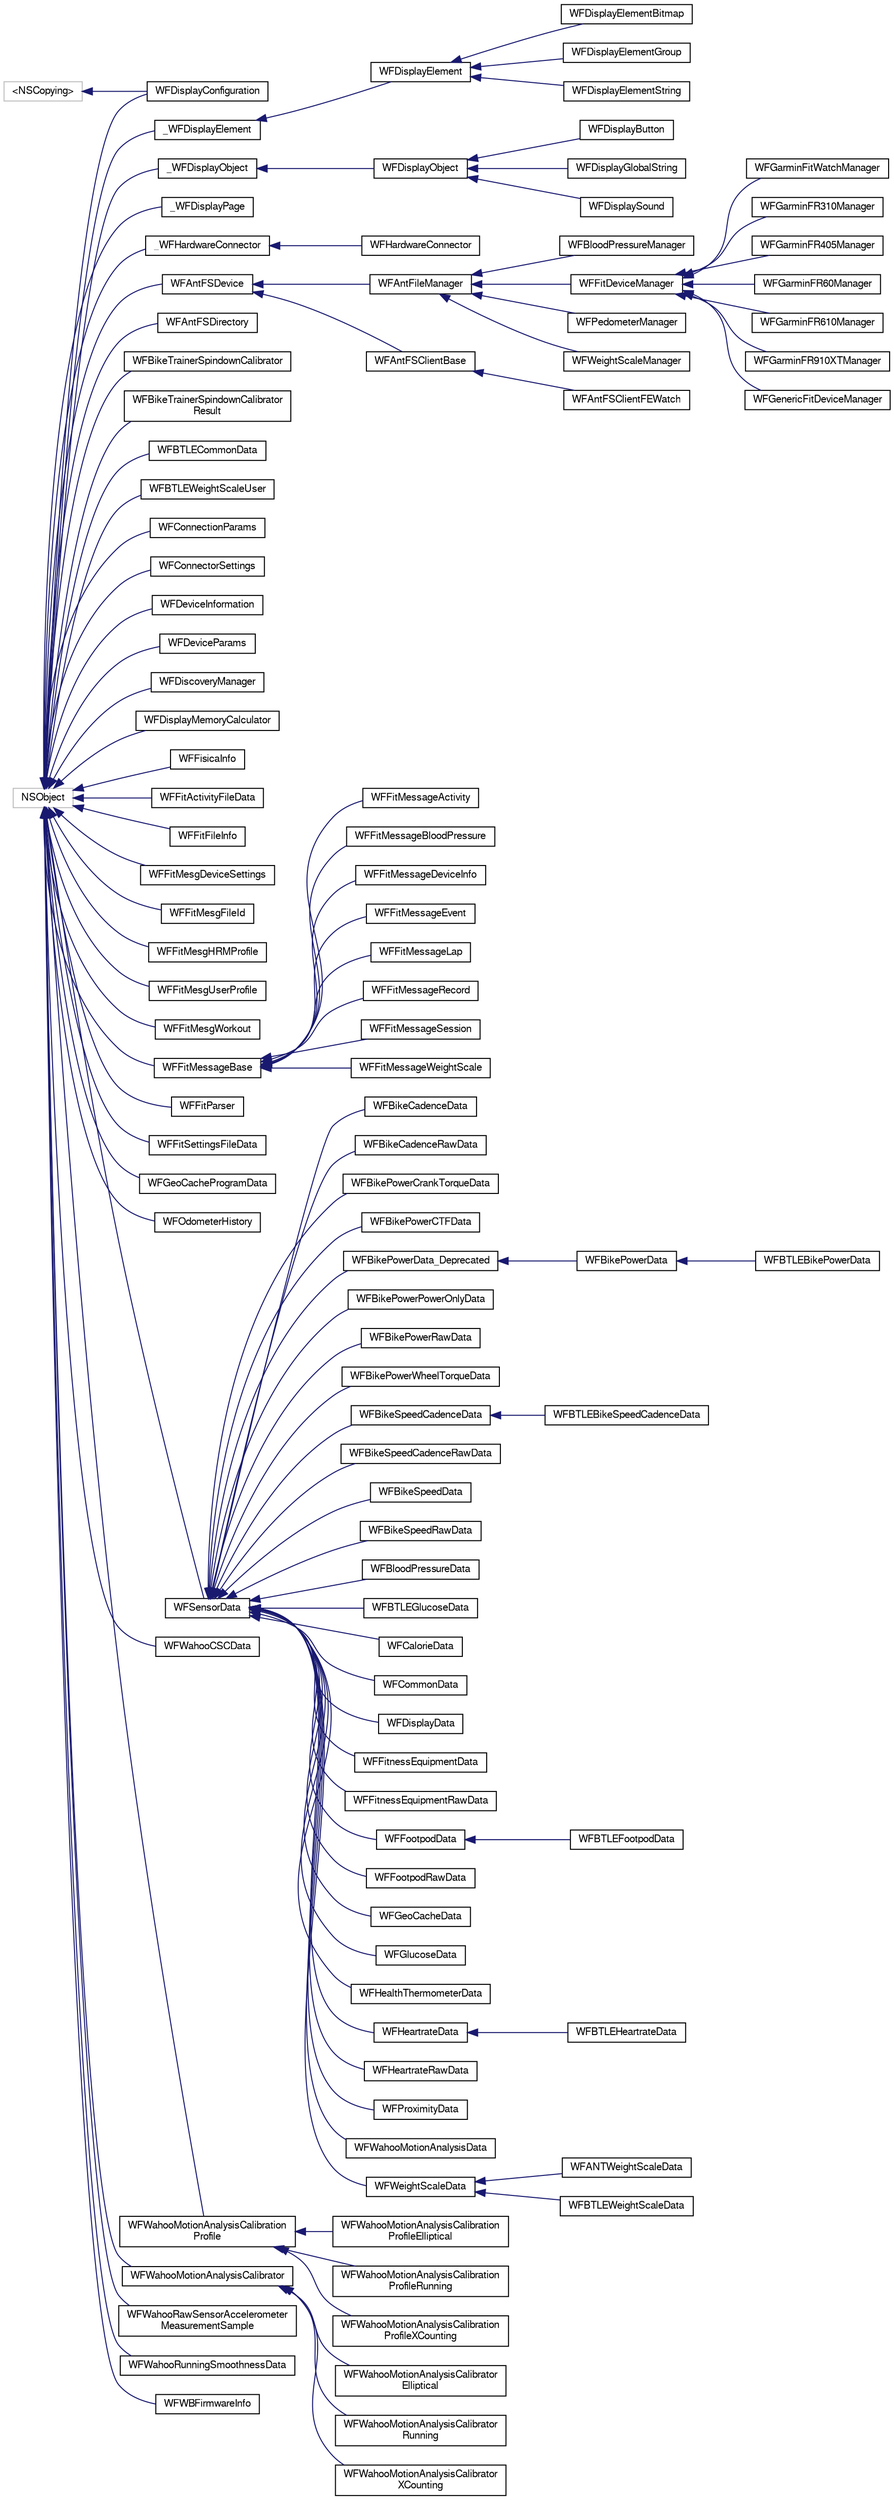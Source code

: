 digraph "Graphical Class Hierarchy"
{
  edge [fontname="FreeSans",fontsize="10",labelfontname="FreeSans",labelfontsize="10"];
  node [fontname="FreeSans",fontsize="10",shape=record];
  rankdir="LR";
  Node1 [label="\<NSCopying\>",height=0.2,width=0.4,color="grey75", fillcolor="white", style="filled"];
  Node1 -> Node2 [dir="back",color="midnightblue",fontsize="10",style="solid",fontname="FreeSans"];
  Node2 [label="WFDisplayConfiguration",height=0.2,width=0.4,color="black", fillcolor="white", style="filled",URL="$interface_w_f_display_configuration.html"];
  Node3 [label="NSObject",height=0.2,width=0.4,color="grey75", fillcolor="white", style="filled"];
  Node3 -> Node4 [dir="back",color="midnightblue",fontsize="10",style="solid",fontname="FreeSans"];
  Node4 [label="_WFDisplayElement",height=0.2,width=0.4,color="black", fillcolor="white", style="filled",URL="$interface___w_f_display_element.html"];
  Node4 -> Node5 [dir="back",color="midnightblue",fontsize="10",style="solid",fontname="FreeSans"];
  Node5 [label="WFDisplayElement",height=0.2,width=0.4,color="black", fillcolor="white", style="filled",URL="$interface_w_f_display_element.html"];
  Node5 -> Node6 [dir="back",color="midnightblue",fontsize="10",style="solid",fontname="FreeSans"];
  Node6 [label="WFDisplayElementBitmap",height=0.2,width=0.4,color="black", fillcolor="white", style="filled",URL="$interface_w_f_display_element_bitmap.html"];
  Node5 -> Node7 [dir="back",color="midnightblue",fontsize="10",style="solid",fontname="FreeSans"];
  Node7 [label="WFDisplayElementGroup",height=0.2,width=0.4,color="black", fillcolor="white", style="filled",URL="$interface_w_f_display_element_group.html"];
  Node5 -> Node8 [dir="back",color="midnightblue",fontsize="10",style="solid",fontname="FreeSans"];
  Node8 [label="WFDisplayElementString",height=0.2,width=0.4,color="black", fillcolor="white", style="filled",URL="$interface_w_f_display_element_string.html"];
  Node3 -> Node9 [dir="back",color="midnightblue",fontsize="10",style="solid",fontname="FreeSans"];
  Node9 [label="_WFDisplayObject",height=0.2,width=0.4,color="black", fillcolor="white", style="filled",URL="$interface___w_f_display_object.html"];
  Node9 -> Node10 [dir="back",color="midnightblue",fontsize="10",style="solid",fontname="FreeSans"];
  Node10 [label="WFDisplayObject",height=0.2,width=0.4,color="black", fillcolor="white", style="filled",URL="$interface_w_f_display_object.html"];
  Node10 -> Node11 [dir="back",color="midnightblue",fontsize="10",style="solid",fontname="FreeSans"];
  Node11 [label="WFDisplayButton",height=0.2,width=0.4,color="black", fillcolor="white", style="filled",URL="$interface_w_f_display_button.html"];
  Node10 -> Node12 [dir="back",color="midnightblue",fontsize="10",style="solid",fontname="FreeSans"];
  Node12 [label="WFDisplayGlobalString",height=0.2,width=0.4,color="black", fillcolor="white", style="filled",URL="$interface_w_f_display_global_string.html"];
  Node10 -> Node13 [dir="back",color="midnightblue",fontsize="10",style="solid",fontname="FreeSans"];
  Node13 [label="WFDisplaySound",height=0.2,width=0.4,color="black", fillcolor="white", style="filled",URL="$interface_w_f_display_sound.html"];
  Node3 -> Node14 [dir="back",color="midnightblue",fontsize="10",style="solid",fontname="FreeSans"];
  Node14 [label="_WFDisplayPage",height=0.2,width=0.4,color="black", fillcolor="white", style="filled",URL="$interface___w_f_display_page.html"];
  Node3 -> Node15 [dir="back",color="midnightblue",fontsize="10",style="solid",fontname="FreeSans"];
  Node15 [label="_WFHardwareConnector",height=0.2,width=0.4,color="black", fillcolor="white", style="filled",URL="$interface___w_f_hardware_connector.html",tooltip="Represents the internal-use base class for the WFHardwareConnector. "];
  Node15 -> Node16 [dir="back",color="midnightblue",fontsize="10",style="solid",fontname="FreeSans"];
  Node16 [label="WFHardwareConnector",height=0.2,width=0.4,color="black", fillcolor="white", style="filled",URL="$interface_w_f_hardware_connector.html",tooltip="The WFHardwareConnector represents the bridge between the fisica sensor receiver (dongle or case) and..."];
  Node3 -> Node17 [dir="back",color="midnightblue",fontsize="10",style="solid",fontname="FreeSans"];
  Node17 [label="WFAntFSDevice",height=0.2,width=0.4,color="black", fillcolor="white", style="filled",URL="$interface_w_f_ant_f_s_device.html",tooltip="Represents the base class for ANT FS device implementations. "];
  Node17 -> Node18 [dir="back",color="midnightblue",fontsize="10",style="solid",fontname="FreeSans"];
  Node18 [label="WFAntFileManager",height=0.2,width=0.4,color="black", fillcolor="white", style="filled",URL="$interface_w_f_ant_file_manager.html",tooltip="Provides a means of communicating with, and transferring data from an ANT FS device. "];
  Node18 -> Node19 [dir="back",color="midnightblue",fontsize="10",style="solid",fontname="FreeSans"];
  Node19 [label="WFBloodPressureManager",height=0.2,width=0.4,color="black", fillcolor="white", style="filled",URL="$interface_w_f_blood_pressure_manager.html",tooltip="Provides a means of communicating with, and transferring data from a Blood Pressure Profile ANT FS de..."];
  Node18 -> Node20 [dir="back",color="midnightblue",fontsize="10",style="solid",fontname="FreeSans"];
  Node20 [label="WFFitDeviceManager",height=0.2,width=0.4,color="black", fillcolor="white", style="filled",URL="$interface_w_f_fit_device_manager.html",tooltip="Provides a means of communicating with, and transferring data from an ANT FS fitness device..."];
  Node20 -> Node21 [dir="back",color="midnightblue",fontsize="10",style="solid",fontname="FreeSans"];
  Node21 [label="WFGarminFitWatchManager",height=0.2,width=0.4,color="black", fillcolor="white", style="filled",URL="$interface_w_f_garmin_fit_watch_manager.html",tooltip="Provides a means of communicating with, and transferring data from an unspecified model Garmin Fitnes..."];
  Node20 -> Node22 [dir="back",color="midnightblue",fontsize="10",style="solid",fontname="FreeSans"];
  Node22 [label="WFGarminFR310Manager",height=0.2,width=0.4,color="black", fillcolor="white", style="filled",URL="$interface_w_f_garmin_f_r310_manager.html",tooltip="Provides a means of communicating with, and transferring data from a Garmin Frontrunner 310 device..."];
  Node20 -> Node23 [dir="back",color="midnightblue",fontsize="10",style="solid",fontname="FreeSans"];
  Node23 [label="WFGarminFR405Manager",height=0.2,width=0.4,color="black", fillcolor="white", style="filled",URL="$interface_w_f_garmin_f_r405_manager.html",tooltip="Provides a means of communicating with, and transferring data from a Garmin Frontrunner 405 device..."];
  Node20 -> Node24 [dir="back",color="midnightblue",fontsize="10",style="solid",fontname="FreeSans"];
  Node24 [label="WFGarminFR60Manager",height=0.2,width=0.4,color="black", fillcolor="white", style="filled",URL="$interface_w_f_garmin_f_r60_manager.html",tooltip="Provides a means of communicating with, and transferring data from a Garmin Frontrunner 60 device..."];
  Node20 -> Node25 [dir="back",color="midnightblue",fontsize="10",style="solid",fontname="FreeSans"];
  Node25 [label="WFGarminFR610Manager",height=0.2,width=0.4,color="black", fillcolor="white", style="filled",URL="$interface_w_f_garmin_f_r610_manager.html",tooltip="Provides a means of communicating with, and transferring data from a Garmin Frontrunner 610 device..."];
  Node20 -> Node26 [dir="back",color="midnightblue",fontsize="10",style="solid",fontname="FreeSans"];
  Node26 [label="WFGarminFR910XTManager",height=0.2,width=0.4,color="black", fillcolor="white", style="filled",URL="$interface_w_f_garmin_f_r910_x_t_manager.html",tooltip="Provides a means of communicating with, and transferring data from a Garmin Frontrunner 910XT device..."];
  Node20 -> Node27 [dir="back",color="midnightblue",fontsize="10",style="solid",fontname="FreeSans"];
  Node27 [label="WFGenericFitDeviceManager",height=0.2,width=0.4,color="black", fillcolor="white", style="filled",URL="$interface_w_f_generic_fit_device_manager.html",tooltip="Provides a means of communicating with, and transferring data from a generic ANT FS fitness device..."];
  Node18 -> Node28 [dir="back",color="midnightblue",fontsize="10",style="solid",fontname="FreeSans"];
  Node28 [label="WFPedometerManager",height=0.2,width=0.4,color="black", fillcolor="white", style="filled",URL="$interface_w_f_pedometer_manager.html",tooltip="Provides a means of communicating with, and transferring data from a A&D Pedometer Profile ANT FS dev..."];
  Node18 -> Node29 [dir="back",color="midnightblue",fontsize="10",style="solid",fontname="FreeSans"];
  Node29 [label="WFWeightScaleManager",height=0.2,width=0.4,color="black", fillcolor="white", style="filled",URL="$interface_w_f_weight_scale_manager.html",tooltip="Provides a means of communicating with, and transferring data from a Weight Scale Profile ANT FS devi..."];
  Node17 -> Node30 [dir="back",color="midnightblue",fontsize="10",style="solid",fontname="FreeSans"];
  Node30 [label="WFAntFSClientBase",height=0.2,width=0.4,color="black", fillcolor="white", style="filled",URL="$interface_w_f_ant_f_s_client_base.html",tooltip="Represents the base class for ANT FS Client implementations. "];
  Node30 -> Node31 [dir="back",color="midnightblue",fontsize="10",style="solid",fontname="FreeSans"];
  Node31 [label="WFAntFSClientFEWatch",height=0.2,width=0.4,color="black", fillcolor="white", style="filled",URL="$interface_w_f_ant_f_s_client_f_e_watch.html",tooltip="Represents an ANT FS Client implementation which simulates a Fitness Equipment enabled watch..."];
  Node3 -> Node32 [dir="back",color="midnightblue",fontsize="10",style="solid",fontname="FreeSans"];
  Node32 [label="WFAntFSDirectory",height=0.2,width=0.4,color="black", fillcolor="white", style="filled",URL="$interface_w_f_ant_f_s_directory.html",tooltip="Represents an ANT FS Directory. "];
  Node3 -> Node33 [dir="back",color="midnightblue",fontsize="10",style="solid",fontname="FreeSans"];
  Node33 [label="WFBikeTrainerSpindownCalibrator",height=0.2,width=0.4,color="black", fillcolor="white", style="filled",URL="$interface_w_f_bike_trainer_spindown_calibrator.html"];
  Node3 -> Node34 [dir="back",color="midnightblue",fontsize="10",style="solid",fontname="FreeSans"];
  Node34 [label="WFBikeTrainerSpindownCalibrator\lResult",height=0.2,width=0.4,color="black", fillcolor="white", style="filled",URL="$interface_w_f_bike_trainer_spindown_calibrator_result.html"];
  Node3 -> Node35 [dir="back",color="midnightblue",fontsize="10",style="solid",fontname="FreeSans"];
  Node35 [label="WFBTLECommonData",height=0.2,width=0.4,color="black", fillcolor="white", style="filled",URL="$interface_w_f_b_t_l_e_common_data.html",tooltip="Represents the metadata for the sensor, available from most BTLE sensors. "];
  Node3 -> Node36 [dir="back",color="midnightblue",fontsize="10",style="solid",fontname="FreeSans"];
  Node36 [label="WFBTLEWeightScaleUser",height=0.2,width=0.4,color="black", fillcolor="white", style="filled",URL="$interface_w_f_b_t_l_e_weight_scale_user.html",tooltip="Represents a User Profile for the Wahoo Fitness BTLE Weight Scale. "];
  Node3 -> Node37 [dir="back",color="midnightblue",fontsize="10",style="solid",fontname="FreeSans"];
  Node37 [label="WFConnectionParams",height=0.2,width=0.4,color="black", fillcolor="white", style="filled",URL="$interface_w_f_connection_params.html",tooltip="Represents the connection parameters used to establish a connection to an ANT device. "];
  Node3 -> Node38 [dir="back",color="midnightblue",fontsize="10",style="solid",fontname="FreeSans"];
  Node38 [label="WFConnectorSettings",height=0.2,width=0.4,color="black", fillcolor="white", style="filled",URL="$interface_w_f_connector_settings.html",tooltip="Provides a means of persisting settings for the WFConnector. "];
  Node3 -> Node39 [dir="back",color="midnightblue",fontsize="10",style="solid",fontname="FreeSans"];
  Node39 [label="WFDeviceInformation",height=0.2,width=0.4,color="black", fillcolor="white", style="filled",URL="$interface_w_f_device_information.html",tooltip="This class represents a collection of general information about a device. "];
  Node3 -> Node40 [dir="back",color="midnightblue",fontsize="10",style="solid",fontname="FreeSans"];
  Node40 [label="WFDeviceParams",height=0.2,width=0.4,color="black", fillcolor="white", style="filled",URL="$interface_w_f_device_params.html",tooltip="Represents the connection parameters for a specific ANT device. "];
  Node3 -> Node41 [dir="back",color="midnightblue",fontsize="10",style="solid",fontname="FreeSans"];
  Node41 [label="WFDiscoveryManager",height=0.2,width=0.4,color="black", fillcolor="white", style="filled",URL="$interface_w_f_discovery_manager.html"];
  Node3 -> Node2 [dir="back",color="midnightblue",fontsize="10",style="solid",fontname="FreeSans"];
  Node3 -> Node42 [dir="back",color="midnightblue",fontsize="10",style="solid",fontname="FreeSans"];
  Node42 [label="WFDisplayMemoryCalculator",height=0.2,width=0.4,color="black", fillcolor="white", style="filled",URL="$interface_w_f_display_memory_calculator.html"];
  Node3 -> Node43 [dir="back",color="midnightblue",fontsize="10",style="solid",fontname="FreeSans"];
  Node43 [label="WFFisicaInfo",height=0.2,width=0.4,color="black", fillcolor="white", style="filled",URL="$interface_w_f_fisica_info.html",tooltip="Represents information describing the properties and capabilities of the currently connected fisica d..."];
  Node3 -> Node44 [dir="back",color="midnightblue",fontsize="10",style="solid",fontname="FreeSans"];
  Node44 [label="WFFitActivityFileData",height=0.2,width=0.4,color="black", fillcolor="white", style="filled",URL="$interface_w_f_fit_activity_file_data.html",tooltip="Represents the data contents of a fitness device FIT file. "];
  Node3 -> Node45 [dir="back",color="midnightblue",fontsize="10",style="solid",fontname="FreeSans"];
  Node45 [label="WFFitFileInfo",height=0.2,width=0.4,color="black", fillcolor="white", style="filled",URL="$interface_w_f_fit_file_info.html",tooltip="Represents file structure information for the FIT file system. "];
  Node3 -> Node46 [dir="back",color="midnightblue",fontsize="10",style="solid",fontname="FreeSans"];
  Node46 [label="WFFitMesgDeviceSettings",height=0.2,width=0.4,color="black", fillcolor="white", style="filled",URL="$interface_w_f_fit_mesg_device_settings.html",tooltip="Represents a device settings record from a fitness device FIT file. "];
  Node3 -> Node47 [dir="back",color="midnightblue",fontsize="10",style="solid",fontname="FreeSans"];
  Node47 [label="WFFitMesgFileId",height=0.2,width=0.4,color="black", fillcolor="white", style="filled",URL="$interface_w_f_fit_mesg_file_id.html",tooltip="Represents the File ID record from a FIT file. "];
  Node3 -> Node48 [dir="back",color="midnightblue",fontsize="10",style="solid",fontname="FreeSans"];
  Node48 [label="WFFitMesgHRMProfile",height=0.2,width=0.4,color="black", fillcolor="white", style="filled",URL="$interface_w_f_fit_mesg_h_r_m_profile.html",tooltip="Represents the HRM (Heart Rate Monitor) Profile record from a FIT file. "];
  Node3 -> Node49 [dir="back",color="midnightblue",fontsize="10",style="solid",fontname="FreeSans"];
  Node49 [label="WFFitMesgUserProfile",height=0.2,width=0.4,color="black", fillcolor="white", style="filled",URL="$interface_w_f_fit_mesg_user_profile.html",tooltip="Represents the User Profile record from a FIT file. "];
  Node3 -> Node50 [dir="back",color="midnightblue",fontsize="10",style="solid",fontname="FreeSans"];
  Node50 [label="WFFitMesgWorkout",height=0.2,width=0.4,color="black", fillcolor="white", style="filled",URL="$interface_w_f_fit_mesg_workout.html",tooltip="Represents a workout record from a fitness device FIT file. "];
  Node3 -> Node51 [dir="back",color="midnightblue",fontsize="10",style="solid",fontname="FreeSans"];
  Node51 [label="WFFitMessageBase",height=0.2,width=0.4,color="black", fillcolor="white", style="filled",URL="$interface_w_f_fit_message_base.html",tooltip="Represents a single record in a FIT file system. "];
  Node51 -> Node52 [dir="back",color="midnightblue",fontsize="10",style="solid",fontname="FreeSans"];
  Node52 [label="WFFitMessageActivity",height=0.2,width=0.4,color="black", fillcolor="white", style="filled",URL="$interface_w_f_fit_message_activity.html",tooltip="Represents a single activity record from a fitness device FIT file. "];
  Node51 -> Node53 [dir="back",color="midnightblue",fontsize="10",style="solid",fontname="FreeSans"];
  Node53 [label="WFFitMessageBloodPressure",height=0.2,width=0.4,color="black", fillcolor="white", style="filled",URL="$interface_w_f_fit_message_blood_pressure.html",tooltip="Represents a single record in a Blood Pressure Profile FIT file. "];
  Node51 -> Node54 [dir="back",color="midnightblue",fontsize="10",style="solid",fontname="FreeSans"];
  Node54 [label="WFFitMessageDeviceInfo",height=0.2,width=0.4,color="black", fillcolor="white", style="filled",URL="$interface_w_f_fit_message_device_info.html",tooltip="Represents a device info record from a fitness device FIT file. "];
  Node51 -> Node55 [dir="back",color="midnightblue",fontsize="10",style="solid",fontname="FreeSans"];
  Node55 [label="WFFitMessageEvent",height=0.2,width=0.4,color="black", fillcolor="white", style="filled",URL="$interface_w_f_fit_message_event.html",tooltip="Represents an event record from a fitness device FIT file. "];
  Node51 -> Node56 [dir="back",color="midnightblue",fontsize="10",style="solid",fontname="FreeSans"];
  Node56 [label="WFFitMessageLap",height=0.2,width=0.4,color="black", fillcolor="white", style="filled",URL="$interface_w_f_fit_message_lap.html",tooltip="Represents a lap record from a fitness device FIT file. "];
  Node51 -> Node57 [dir="back",color="midnightblue",fontsize="10",style="solid",fontname="FreeSans"];
  Node57 [label="WFFitMessageRecord",height=0.2,width=0.4,color="black", fillcolor="white", style="filled",URL="$interface_w_f_fit_message_record.html",tooltip="Represent a single data record from a fitness device FIT file. "];
  Node51 -> Node58 [dir="back",color="midnightblue",fontsize="10",style="solid",fontname="FreeSans"];
  Node58 [label="WFFitMessageSession",height=0.2,width=0.4,color="black", fillcolor="white", style="filled",URL="$interface_w_f_fit_message_session.html",tooltip="Represents a session record from a fitness device FIT file. "];
  Node51 -> Node59 [dir="back",color="midnightblue",fontsize="10",style="solid",fontname="FreeSans"];
  Node59 [label="WFFitMessageWeightScale",height=0.2,width=0.4,color="black", fillcolor="white", style="filled",URL="$interface_w_f_fit_message_weight_scale.html",tooltip="Represents a single record in a Weight Scale Profile FIT file. "];
  Node3 -> Node60 [dir="back",color="midnightblue",fontsize="10",style="solid",fontname="FreeSans"];
  Node60 [label="WFFitParser",height=0.2,width=0.4,color="black", fillcolor="white", style="filled",URL="$interface_w_f_fit_parser.html",tooltip="Provides methods for parsing a FIT file. "];
  Node3 -> Node61 [dir="back",color="midnightblue",fontsize="10",style="solid",fontname="FreeSans"];
  Node61 [label="WFFitSettingsFileData",height=0.2,width=0.4,color="black", fillcolor="white", style="filled",URL="$interface_w_f_fit_settings_file_data.html",tooltip="Represents the data from a FIT settings file. "];
  Node3 -> Node62 [dir="back",color="midnightblue",fontsize="10",style="solid",fontname="FreeSans"];
  Node62 [label="WFGeoCacheProgramData",height=0.2,width=0.4,color="black", fillcolor="white", style="filled",URL="$interface_w_f_geo_cache_program_data.html",tooltip="Represents the data used to program an ANT+ GeoCache device. "];
  Node3 -> Node63 [dir="back",color="midnightblue",fontsize="10",style="solid",fontname="FreeSans"];
  Node63 [label="WFOdometerHistory",height=0.2,width=0.4,color="black", fillcolor="white", style="filled",URL="$interface_w_f_odometer_history.html",tooltip="Represents the odometer history for the Wahoo BlueSC bike speed and cadence sensor (or similar)..."];
  Node3 -> Node64 [dir="back",color="midnightblue",fontsize="10",style="solid",fontname="FreeSans"];
  Node64 [label="WFSensorData",height=0.2,width=0.4,color="black", fillcolor="white", style="filled",URL="$interface_w_f_sensor_data.html",tooltip="This is the abstract base class for all types of ANT sensor data. "];
  Node64 -> Node65 [dir="back",color="midnightblue",fontsize="10",style="solid",fontname="FreeSans"];
  Node65 [label="WFBikeCadenceData",height=0.2,width=0.4,color="black", fillcolor="white", style="filled",URL="$interface_w_f_bike_cadence_data.html",tooltip="Represents the most commonly used data available from the ANT+ Bike Cadence sensor. "];
  Node64 -> Node66 [dir="back",color="midnightblue",fontsize="10",style="solid",fontname="FreeSans"];
  Node66 [label="WFBikeCadenceRawData",height=0.2,width=0.4,color="black", fillcolor="white", style="filled",URL="$interface_w_f_bike_cadence_raw_data.html",tooltip="Represents the raw data available from the ANT+ Bike Cadence sensor. "];
  Node64 -> Node67 [dir="back",color="midnightblue",fontsize="10",style="solid",fontname="FreeSans"];
  Node67 [label="WFBikePowerCrankTorqueData",height=0.2,width=0.4,color="black", fillcolor="white", style="filled",URL="$interface_w_f_bike_power_crank_torque_data.html",tooltip="Represents the data available from the Crank Torque type ANT+ Bike Power sensor. "];
  Node64 -> Node68 [dir="back",color="midnightblue",fontsize="10",style="solid",fontname="FreeSans"];
  Node68 [label="WFBikePowerCTFData",height=0.2,width=0.4,color="black", fillcolor="white", style="filled",URL="$interface_w_f_bike_power_c_t_f_data.html",tooltip="Represents the data available from the Crank Torque Frequency type ANT+ Bike Power sensor..."];
  Node64 -> Node69 [dir="back",color="midnightblue",fontsize="10",style="solid",fontname="FreeSans"];
  Node69 [label="WFBikePowerData_Deprecated",height=0.2,width=0.4,color="black", fillcolor="white", style="filled",URL="$interface_w_f_bike_power_data___deprecated.html",tooltip="Represents the most commonly used data available from the ANT+ Bike Power sensor. ..."];
  Node69 -> Node70 [dir="back",color="midnightblue",fontsize="10",style="solid",fontname="FreeSans"];
  Node70 [label="WFBikePowerData",height=0.2,width=0.4,color="black", fillcolor="white", style="filled",URL="$interface_w_f_bike_power_data.html",tooltip="Represents the most commonly used data available from the Bike Power sensor. "];
  Node70 -> Node71 [dir="back",color="midnightblue",fontsize="10",style="solid",fontname="FreeSans"];
  Node71 [label="WFBTLEBikePowerData",height=0.2,width=0.4,color="black", fillcolor="white", style="filled",URL="$interface_w_f_b_t_l_e_bike_power_data.html",tooltip="Represents the data available from the BTLE Cycling Power Meter. "];
  Node64 -> Node72 [dir="back",color="midnightblue",fontsize="10",style="solid",fontname="FreeSans"];
  Node72 [label="WFBikePowerPowerOnlyData",height=0.2,width=0.4,color="black", fillcolor="white", style="filled",URL="$interface_w_f_bike_power_power_only_data.html",tooltip="Represents the data available from the Power-Only type ANT+ Bike Power sensor. "];
  Node64 -> Node73 [dir="back",color="midnightblue",fontsize="10",style="solid",fontname="FreeSans"];
  Node73 [label="WFBikePowerRawData",height=0.2,width=0.4,color="black", fillcolor="white", style="filled",URL="$interface_w_f_bike_power_raw_data.html",tooltip="Represents the raw data available from the ANT+ Bike Power sensor. "];
  Node64 -> Node74 [dir="back",color="midnightblue",fontsize="10",style="solid",fontname="FreeSans"];
  Node74 [label="WFBikePowerWheelTorqueData",height=0.2,width=0.4,color="black", fillcolor="white", style="filled",URL="$interface_w_f_bike_power_wheel_torque_data.html",tooltip="Represents the data available from the Wheel Torque type ANT+ Bike Power sensor. "];
  Node64 -> Node75 [dir="back",color="midnightblue",fontsize="10",style="solid",fontname="FreeSans"];
  Node75 [label="WFBikeSpeedCadenceData",height=0.2,width=0.4,color="black", fillcolor="white", style="filled",URL="$interface_w_f_bike_speed_cadence_data.html",tooltip="Represents the most commonly used data available from the ANT+ combined Bike Speed and Cadence sensor..."];
  Node75 -> Node76 [dir="back",color="midnightblue",fontsize="10",style="solid",fontname="FreeSans"];
  Node76 [label="WFBTLEBikeSpeedCadenceData",height=0.2,width=0.4,color="black", fillcolor="white", style="filled",URL="$interface_w_f_b_t_l_e_bike_speed_cadence_data.html",tooltip="Represents the data available from the BTLE Bike Speed and Cadence sensor. "];
  Node64 -> Node77 [dir="back",color="midnightblue",fontsize="10",style="solid",fontname="FreeSans"];
  Node77 [label="WFBikeSpeedCadenceRawData",height=0.2,width=0.4,color="black", fillcolor="white", style="filled",URL="$interface_w_f_bike_speed_cadence_raw_data.html",tooltip="Represents the raw data available from the ANT+ combined Bike Speed and Cadence sensor. "];
  Node64 -> Node78 [dir="back",color="midnightblue",fontsize="10",style="solid",fontname="FreeSans"];
  Node78 [label="WFBikeSpeedData",height=0.2,width=0.4,color="black", fillcolor="white", style="filled",URL="$interface_w_f_bike_speed_data.html",tooltip="Represents the most commonly used data available from the ANT+ Bike Speed sensor. ..."];
  Node64 -> Node79 [dir="back",color="midnightblue",fontsize="10",style="solid",fontname="FreeSans"];
  Node79 [label="WFBikeSpeedRawData",height=0.2,width=0.4,color="black", fillcolor="white", style="filled",URL="$interface_w_f_bike_speed_raw_data.html",tooltip="Represents the raw data available from the ANT+ Bike Speed sensor. "];
  Node64 -> Node80 [dir="back",color="midnightblue",fontsize="10",style="solid",fontname="FreeSans"];
  Node80 [label="WFBloodPressureData",height=0.2,width=0.4,color="black", fillcolor="white", style="filled",URL="$interface_w_f_blood_pressure_data.html",tooltip="Represents the data available from the BTLE Blood Pressure sensor. "];
  Node64 -> Node81 [dir="back",color="midnightblue",fontsize="10",style="solid",fontname="FreeSans"];
  Node81 [label="WFBTLEGlucoseData",height=0.2,width=0.4,color="black", fillcolor="white", style="filled",URL="$interface_w_f_b_t_l_e_glucose_data.html",tooltip="Represents the data available from the BTLE Glucose Monitor sensor. "];
  Node64 -> Node82 [dir="back",color="midnightblue",fontsize="10",style="solid",fontname="FreeSans"];
  Node82 [label="WFCalorieData",height=0.2,width=0.4,color="black", fillcolor="white", style="filled",URL="$interface_w_f_calorie_data.html",tooltip="Represents the data available from the ANT+ Calorimeter sensor. "];
  Node64 -> Node83 [dir="back",color="midnightblue",fontsize="10",style="solid",fontname="FreeSans"];
  Node83 [label="WFCommonData",height=0.2,width=0.4,color="black", fillcolor="white", style="filled",URL="$interface_w_f_common_data.html",tooltip="Represents the metadata for the sensor, available from most ANT+ sensors. "];
  Node64 -> Node84 [dir="back",color="midnightblue",fontsize="10",style="solid",fontname="FreeSans"];
  Node84 [label="WFDisplayData",height=0.2,width=0.4,color="black", fillcolor="white", style="filled",URL="$interface_w_f_display_data.html"];
  Node64 -> Node85 [dir="back",color="midnightblue",fontsize="10",style="solid",fontname="FreeSans"];
  Node85 [label="WFFitnessEquipmentData",height=0.2,width=0.4,color="black", fillcolor="white", style="filled",URL="$interface_w_f_fitness_equipment_data.html",tooltip="Represents the most commonly used data available from the ANT+ Fitness Equipment sensor. "];
  Node64 -> Node86 [dir="back",color="midnightblue",fontsize="10",style="solid",fontname="FreeSans"];
  Node86 [label="WFFitnessEquipmentRawData",height=0.2,width=0.4,color="black", fillcolor="white", style="filled",URL="$interface_w_f_fitness_equipment_raw_data.html",tooltip="Represents the raw data available from the ANT+ Fitness Equipment sensor. "];
  Node64 -> Node87 [dir="back",color="midnightblue",fontsize="10",style="solid",fontname="FreeSans"];
  Node87 [label="WFFootpodData",height=0.2,width=0.4,color="black", fillcolor="white", style="filled",URL="$interface_w_f_footpod_data.html",tooltip="Represents the most commonly used data available from the ANT+ Stride sensor. "];
  Node87 -> Node88 [dir="back",color="midnightblue",fontsize="10",style="solid",fontname="FreeSans"];
  Node88 [label="WFBTLEFootpodData",height=0.2,width=0.4,color="black", fillcolor="white", style="filled",URL="$interface_w_f_b_t_l_e_footpod_data.html",tooltip="Represents the data available from the BTLE Running Speed and Cadence sensor. "];
  Node64 -> Node89 [dir="back",color="midnightblue",fontsize="10",style="solid",fontname="FreeSans"];
  Node89 [label="WFFootpodRawData",height=0.2,width=0.4,color="black", fillcolor="white", style="filled",URL="$interface_w_f_footpod_raw_data.html",tooltip="Represents the raw data available from the ANT+ Stride sensor. "];
  Node64 -> Node90 [dir="back",color="midnightblue",fontsize="10",style="solid",fontname="FreeSans"];
  Node90 [label="WFGeoCacheData",height=0.2,width=0.4,color="black", fillcolor="white", style="filled",URL="$interface_w_f_geo_cache_data.html",tooltip="Represents the data available from the ANT+ GeoCache sensor. "];
  Node64 -> Node91 [dir="back",color="midnightblue",fontsize="10",style="solid",fontname="FreeSans"];
  Node91 [label="WFGlucoseData",height=0.2,width=0.4,color="black", fillcolor="white", style="filled",URL="$interface_w_f_glucose_data.html",tooltip="Represents the most commonly used data available from the ANT+ Glucose Monitor sensor. "];
  Node64 -> Node92 [dir="back",color="midnightblue",fontsize="10",style="solid",fontname="FreeSans"];
  Node92 [label="WFHealthThermometerData",height=0.2,width=0.4,color="black", fillcolor="white", style="filled",URL="$interface_w_f_health_thermometer_data.html",tooltip="Represents the data available from the BTLE Health Thermometer sensor. "];
  Node64 -> Node93 [dir="back",color="midnightblue",fontsize="10",style="solid",fontname="FreeSans"];
  Node93 [label="WFHeartrateData",height=0.2,width=0.4,color="black", fillcolor="white", style="filled",URL="$interface_w_f_heartrate_data.html",tooltip="Represents the most commonly used data available from the ANT+ Heart Rate Monitor sensor..."];
  Node93 -> Node94 [dir="back",color="midnightblue",fontsize="10",style="solid",fontname="FreeSans"];
  Node94 [label="WFBTLEHeartrateData",height=0.2,width=0.4,color="black", fillcolor="white", style="filled",URL="$interface_w_f_b_t_l_e_heartrate_data.html",tooltip="Represents the data available from the BTLE Heart Rate sensor. "];
  Node64 -> Node95 [dir="back",color="midnightblue",fontsize="10",style="solid",fontname="FreeSans"];
  Node95 [label="WFHeartrateRawData",height=0.2,width=0.4,color="black", fillcolor="white", style="filled",URL="$interface_w_f_heartrate_raw_data.html",tooltip="Represents the raw data available from the ANT+ Heart Rate Monitor sensor. "];
  Node64 -> Node96 [dir="back",color="midnightblue",fontsize="10",style="solid",fontname="FreeSans"];
  Node96 [label="WFProximityData",height=0.2,width=0.4,color="black", fillcolor="white", style="filled",URL="$interface_w_f_proximity_data.html",tooltip="Represents the data available from the BTLE Proximity sensor. "];
  Node64 -> Node97 [dir="back",color="midnightblue",fontsize="10",style="solid",fontname="FreeSans"];
  Node97 [label="WFWahooMotionAnalysisData",height=0.2,width=0.4,color="black", fillcolor="white", style="filled",URL="$interface_w_f_wahoo_motion_analysis_data.html",tooltip="Represents the data available from a Wahoo Fitness device which supports Motion Analysis. "];
  Node64 -> Node98 [dir="back",color="midnightblue",fontsize="10",style="solid",fontname="FreeSans"];
  Node98 [label="WFWeightScaleData",height=0.2,width=0.4,color="black", fillcolor="white", style="filled",URL="$interface_w_f_weight_scale_data.html",tooltip="Represents the data available from the ANT+ Weight Scale sensor. "];
  Node98 -> Node99 [dir="back",color="midnightblue",fontsize="10",style="solid",fontname="FreeSans"];
  Node99 [label="WFANTWeightScaleData",height=0.2,width=0.4,color="black", fillcolor="white", style="filled",URL="$interface_w_f_a_n_t_weight_scale_data.html",tooltip="Represents the data available from the ANT+ Weight Scale sensor. "];
  Node98 -> Node100 [dir="back",color="midnightblue",fontsize="10",style="solid",fontname="FreeSans"];
  Node100 [label="WFBTLEWeightScaleData",height=0.2,width=0.4,color="black", fillcolor="white", style="filled",URL="$interface_w_f_b_t_l_e_weight_scale_data.html",tooltip="Represents the data available from the Wahoo Fitness BTLE Weight Scale. "];
  Node3 -> Node101 [dir="back",color="midnightblue",fontsize="10",style="solid",fontname="FreeSans"];
  Node101 [label="WFWahooCSCData",height=0.2,width=0.4,color="black", fillcolor="white", style="filled",URL="$interface_w_f_wahoo_c_s_c_data.html",tooltip="Represents the additional data available from the Wahoo Fitness BTLE Bike Speed and Cadence sensor..."];
  Node3 -> Node102 [dir="back",color="midnightblue",fontsize="10",style="solid",fontname="FreeSans"];
  Node102 [label="WFWahooMotionAnalysisCalibration\lProfile",height=0.2,width=0.4,color="black", fillcolor="white", style="filled",URL="$interface_w_f_wahoo_motion_analysis_calibration_profile.html",tooltip="The base type for all Wahoo Motion Analysis Calibration Profiles. "];
  Node102 -> Node103 [dir="back",color="midnightblue",fontsize="10",style="solid",fontname="FreeSans"];
  Node103 [label="WFWahooMotionAnalysisCalibration\lProfileElliptical",height=0.2,width=0.4,color="black", fillcolor="white", style="filled",URL="$interface_w_f_wahoo_motion_analysis_calibration_profile_elliptical.html"];
  Node102 -> Node104 [dir="back",color="midnightblue",fontsize="10",style="solid",fontname="FreeSans"];
  Node104 [label="WFWahooMotionAnalysisCalibration\lProfileRunning",height=0.2,width=0.4,color="black", fillcolor="white", style="filled",URL="$interface_w_f_wahoo_motion_analysis_calibration_profile_running.html"];
  Node102 -> Node105 [dir="back",color="midnightblue",fontsize="10",style="solid",fontname="FreeSans"];
  Node105 [label="WFWahooMotionAnalysisCalibration\lProfileXCounting",height=0.2,width=0.4,color="black", fillcolor="white", style="filled",URL="$interface_w_f_wahoo_motion_analysis_calibration_profile_x_counting.html"];
  Node3 -> Node106 [dir="back",color="midnightblue",fontsize="10",style="solid",fontname="FreeSans"];
  Node106 [label="WFWahooMotionAnalysisCalibrator",height=0.2,width=0.4,color="black", fillcolor="white", style="filled",URL="$interface_w_f_wahoo_motion_analysis_calibrator.html",tooltip="The base class for all Wahoo Motion Analysis Calibrators. "];
  Node106 -> Node107 [dir="back",color="midnightblue",fontsize="10",style="solid",fontname="FreeSans"];
  Node107 [label="WFWahooMotionAnalysisCalibrator\lElliptical",height=0.2,width=0.4,color="black", fillcolor="white", style="filled",URL="$interface_w_f_wahoo_motion_analysis_calibrator_elliptical.html"];
  Node106 -> Node108 [dir="back",color="midnightblue",fontsize="10",style="solid",fontname="FreeSans"];
  Node108 [label="WFWahooMotionAnalysisCalibrator\lRunning",height=0.2,width=0.4,color="black", fillcolor="white", style="filled",URL="$interface_w_f_wahoo_motion_analysis_calibrator_running.html"];
  Node106 -> Node109 [dir="back",color="midnightblue",fontsize="10",style="solid",fontname="FreeSans"];
  Node109 [label="WFWahooMotionAnalysisCalibrator\lXCounting",height=0.2,width=0.4,color="black", fillcolor="white", style="filled",URL="$interface_w_f_wahoo_motion_analysis_calibrator_x_counting.html"];
  Node3 -> Node110 [dir="back",color="midnightblue",fontsize="10",style="solid",fontname="FreeSans"];
  Node110 [label="WFWahooRawSensorAccelerometer\lMeasurementSample",height=0.2,width=0.4,color="black", fillcolor="white", style="filled",URL="$interface_w_f_wahoo_raw_sensor_accelerometer_measurement_sample.html"];
  Node3 -> Node111 [dir="back",color="midnightblue",fontsize="10",style="solid",fontname="FreeSans"];
  Node111 [label="WFWahooRunningSmoothnessData",height=0.2,width=0.4,color="black", fillcolor="white", style="filled",URL="$interface_w_f_wahoo_running_smoothness_data.html"];
  Node3 -> Node112 [dir="back",color="midnightblue",fontsize="10",style="solid",fontname="FreeSans"];
  Node112 [label="WFWBFirmwareInfo",height=0.2,width=0.4,color="black", fillcolor="white", style="filled",URL="$interface_w_f_w_b_firmware_info.html"];
}
